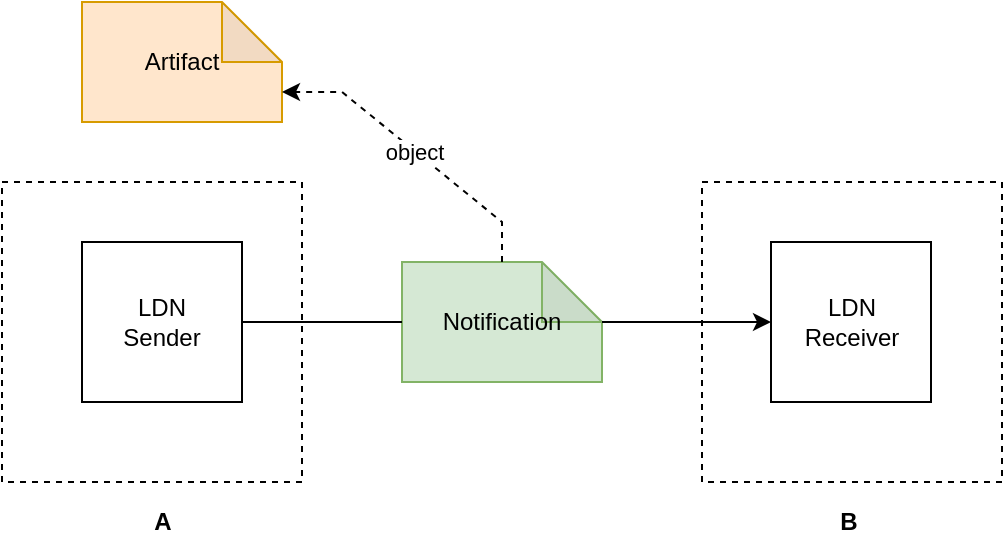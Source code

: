 <mxfile version="17.2.4" type="google"><diagram id="sAmgZ7zF9eCRQdJ_Li5o" name="Page-1"><mxGraphModel grid="1" page="1" gridSize="10" guides="1" tooltips="1" connect="1" arrows="1" fold="1" pageScale="1" pageWidth="1169" pageHeight="827" math="0" shadow="0"><root><mxCell id="0"/><mxCell id="1" parent="0"/><mxCell id="_paNzOvQYFWPOu5paBHy-1" value="LDN&lt;br&gt;Sender" style="whiteSpace=wrap;html=1;aspect=fixed;" vertex="1" parent="1"><mxGeometry x="200" y="280" width="80" height="80" as="geometry"/></mxCell><mxCell id="_paNzOvQYFWPOu5paBHy-2" value="LDN&lt;br&gt;Receiver" style="whiteSpace=wrap;html=1;aspect=fixed;" vertex="1" parent="1"><mxGeometry x="544.5" y="280" width="80" height="80" as="geometry"/></mxCell><mxCell id="_paNzOvQYFWPOu5paBHy-3" value="Notification" style="shape=note;whiteSpace=wrap;html=1;backgroundOutline=1;darkOpacity=0.05;fillColor=#d5e8d4;strokeColor=#82b366;" vertex="1" parent="1"><mxGeometry x="360" y="290" width="100" height="60" as="geometry"/></mxCell><mxCell id="_paNzOvQYFWPOu5paBHy-4" value="" style="endArrow=none;html=1;rounded=0;exitX=1;exitY=0.5;exitDx=0;exitDy=0;" edge="1" parent="1" source="_paNzOvQYFWPOu5paBHy-1"><mxGeometry width="50" height="50" relative="1" as="geometry"><mxPoint x="560" y="380" as="sourcePoint"/><mxPoint x="360" y="320" as="targetPoint"/></mxGeometry></mxCell><mxCell id="_paNzOvQYFWPOu5paBHy-5" value="" style="endArrow=classic;html=1;rounded=0;entryX=0;entryY=0.5;entryDx=0;entryDy=0;exitX=0;exitY=0;exitDx=100;exitDy=30;exitPerimeter=0;" edge="1" parent="1" source="_paNzOvQYFWPOu5paBHy-3" target="_paNzOvQYFWPOu5paBHy-2"><mxGeometry width="50" height="50" relative="1" as="geometry"><mxPoint x="470" y="320" as="sourcePoint"/><mxPoint x="610" y="330" as="targetPoint"/></mxGeometry></mxCell><mxCell id="_paNzOvQYFWPOu5paBHy-7" value="Artifact" style="shape=note;whiteSpace=wrap;html=1;backgroundOutline=1;darkOpacity=0.05;fillColor=#ffe6cc;strokeColor=#d79b00;" vertex="1" parent="1"><mxGeometry x="200" y="160" width="100" height="60" as="geometry"/></mxCell><mxCell id="_paNzOvQYFWPOu5paBHy-8" value="" style="endArrow=classic;html=1;rounded=0;exitX=0.5;exitY=0;exitDx=0;exitDy=0;exitPerimeter=0;entryX=0;entryY=0;entryDx=100;entryDy=45;entryPerimeter=0;dashed=1;" edge="1" parent="1" source="_paNzOvQYFWPOu5paBHy-3" target="_paNzOvQYFWPOu5paBHy-7"><mxGeometry width="50" height="50" relative="1" as="geometry"><mxPoint x="560" y="380" as="sourcePoint"/><mxPoint x="610" y="330" as="targetPoint"/><Array as="points"><mxPoint x="410" y="270"/><mxPoint x="330" y="205"/></Array></mxGeometry></mxCell><mxCell id="_paNzOvQYFWPOu5paBHy-10" value="object" style="edgeLabel;html=1;align=center;verticalAlign=middle;resizable=0;points=[];" connectable="0" vertex="1" parent="_paNzOvQYFWPOu5paBHy-8"><mxGeometry relative="1" as="geometry"><mxPoint as="offset"/></mxGeometry></mxCell><mxCell id="_paNzOvQYFWPOu5paBHy-11" value="" style="whiteSpace=wrap;html=1;aspect=fixed;fillColor=none;dashed=1;" vertex="1" parent="1"><mxGeometry x="160" y="250" width="150" height="150" as="geometry"/></mxCell><mxCell id="_paNzOvQYFWPOu5paBHy-12" value="" style="whiteSpace=wrap;html=1;aspect=fixed;fillColor=none;dashed=1;" vertex="1" parent="1"><mxGeometry x="510" y="250" width="150" height="150" as="geometry"/></mxCell><mxCell id="_paNzOvQYFWPOu5paBHy-14" value="&lt;b&gt;A&lt;/b&gt;" style="text;html=1;align=center;verticalAlign=middle;resizable=0;points=[];autosize=1;strokeColor=none;fillColor=none;" vertex="1" parent="1"><mxGeometry x="230" y="410" width="20" height="20" as="geometry"/></mxCell><mxCell id="_paNzOvQYFWPOu5paBHy-15" value="&lt;b&gt;B&lt;/b&gt;" style="text;html=1;align=center;verticalAlign=middle;resizable=0;points=[];autosize=1;strokeColor=none;fillColor=none;" vertex="1" parent="1"><mxGeometry x="573" y="410" width="20" height="20" as="geometry"/></mxCell></root></mxGraphModel></diagram></mxfile>
